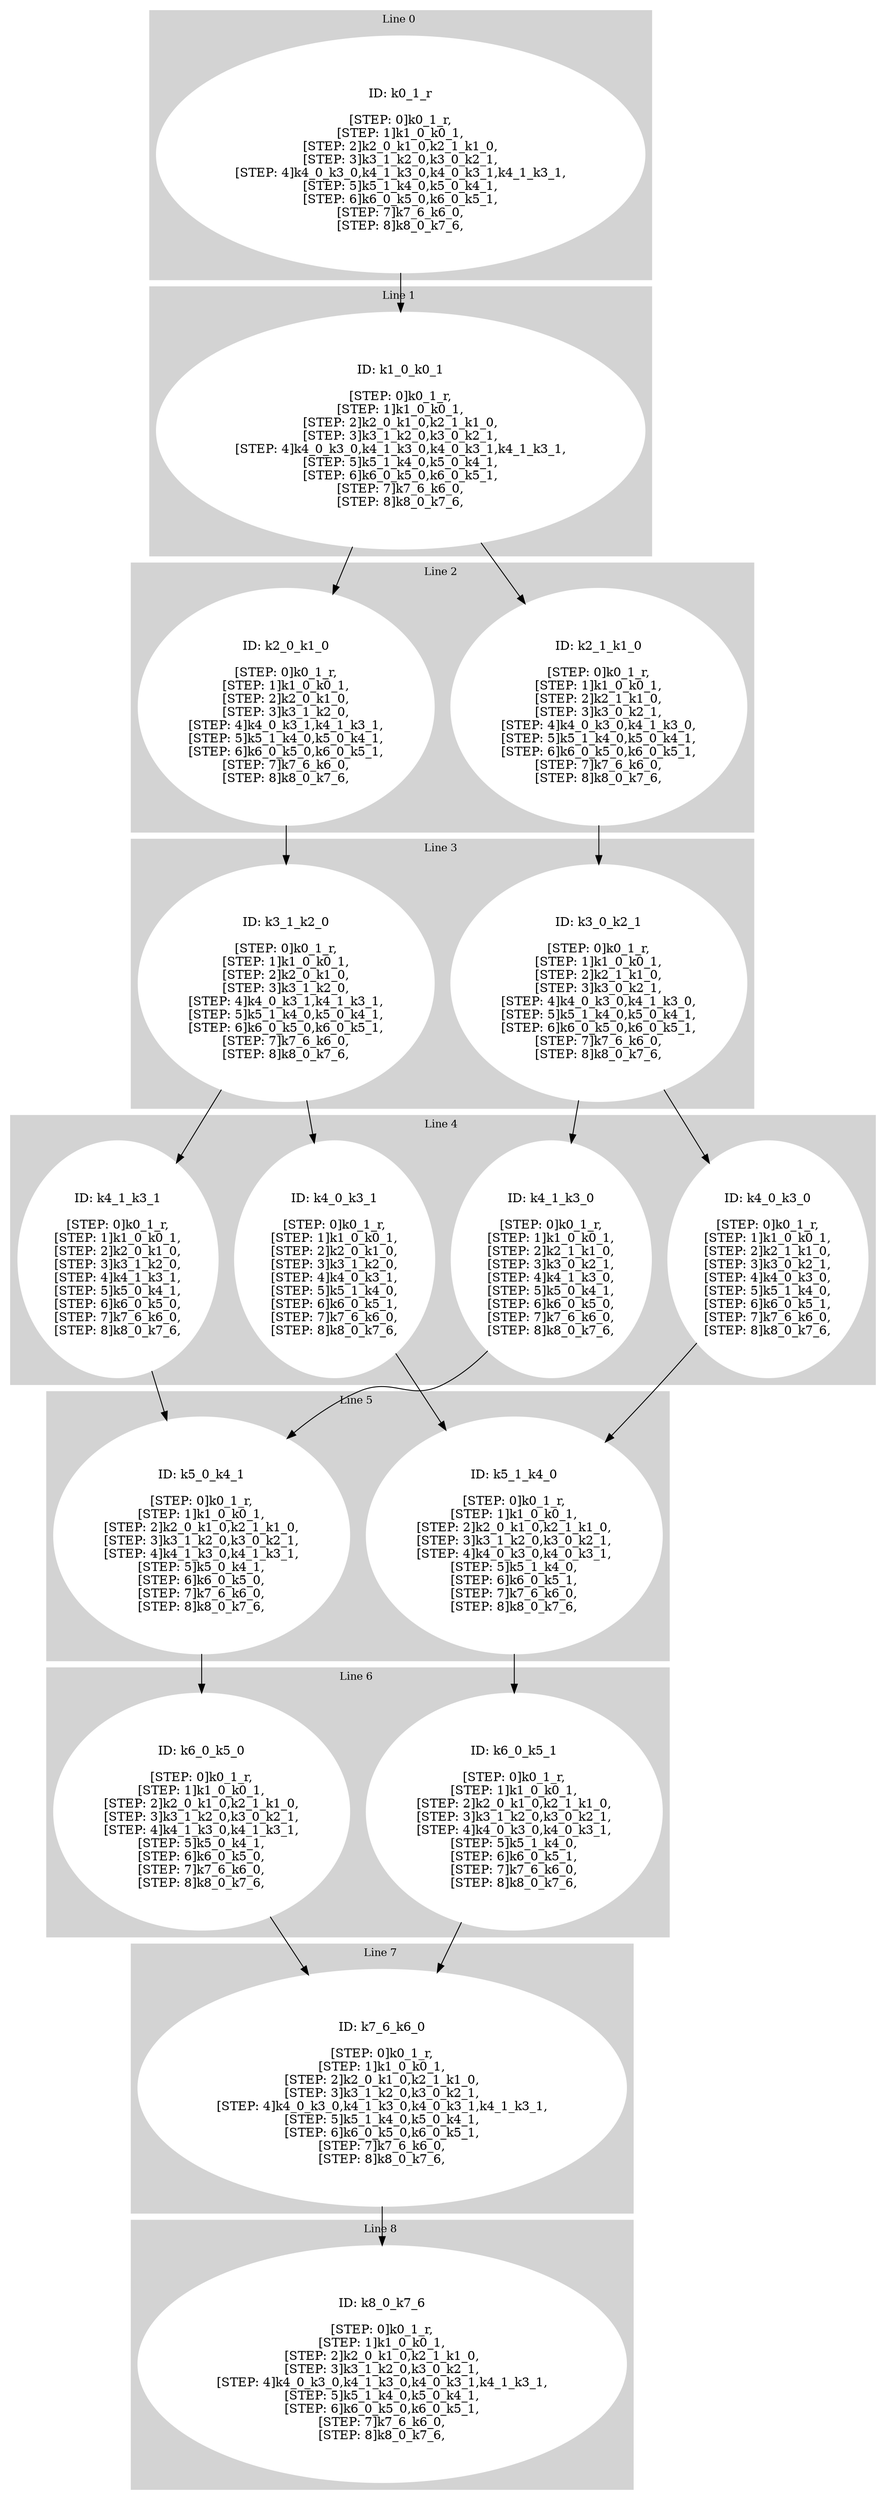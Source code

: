 digraph G {
     compound=true 
subgraph cluster_line_0 {
 style=filled;
 color=lightgrey; 
     node [style=filled,color=white]; 
k0_1_r [label=<<BR /> ID: k0_1_r <BR /> <BR />
[STEP: 0]k0_1_r,<BR />
[STEP: 1]k1_0_k0_1,<BR />
[STEP: 2]k2_0_k1_0,k2_1_k1_0,<BR />
[STEP: 3]k3_1_k2_0,k3_0_k2_1,<BR />
[STEP: 4]k4_0_k3_0,k4_1_k3_0,k4_0_k3_1,k4_1_k3_1,<BR />
[STEP: 5]k5_1_k4_0,k5_0_k4_1,<BR />
[STEP: 6]k6_0_k5_0,k6_0_k5_1,<BR />
[STEP: 7]k7_6_k6_0,<BR />
[STEP: 8]k8_0_k7_6,<BR />
>]
     fontsize="12" 
     label = "Line 0 " 
 }
subgraph cluster_line_1 {
 style=filled;
 color=lightgrey; 
     node [style=filled,color=white]; 
k1_0_k0_1 [label=<<BR /> ID: k1_0_k0_1 <BR /> <BR />
[STEP: 0]k0_1_r,<BR />
[STEP: 1]k1_0_k0_1,<BR />
[STEP: 2]k2_0_k1_0,k2_1_k1_0,<BR />
[STEP: 3]k3_1_k2_0,k3_0_k2_1,<BR />
[STEP: 4]k4_0_k3_0,k4_1_k3_0,k4_0_k3_1,k4_1_k3_1,<BR />
[STEP: 5]k5_1_k4_0,k5_0_k4_1,<BR />
[STEP: 6]k6_0_k5_0,k6_0_k5_1,<BR />
[STEP: 7]k7_6_k6_0,<BR />
[STEP: 8]k8_0_k7_6,<BR />
>]
     fontsize="12" 
     label = "Line 1 " 
 }
subgraph cluster_line_2 {
 style=filled;
 color=lightgrey; 
     node [style=filled,color=white]; 
k2_1_k1_0 [label=<<BR /> ID: k2_1_k1_0 <BR /> <BR />
[STEP: 0]k0_1_r,<BR />
[STEP: 1]k1_0_k0_1,<BR />
[STEP: 2]k2_1_k1_0,<BR />
[STEP: 3]k3_0_k2_1,<BR />
[STEP: 4]k4_0_k3_0,k4_1_k3_0,<BR />
[STEP: 5]k5_1_k4_0,k5_0_k4_1,<BR />
[STEP: 6]k6_0_k5_0,k6_0_k5_1,<BR />
[STEP: 7]k7_6_k6_0,<BR />
[STEP: 8]k8_0_k7_6,<BR />
>]k2_0_k1_0 [label=<<BR /> ID: k2_0_k1_0 <BR /> <BR />
[STEP: 0]k0_1_r,<BR />
[STEP: 1]k1_0_k0_1,<BR />
[STEP: 2]k2_0_k1_0,<BR />
[STEP: 3]k3_1_k2_0,<BR />
[STEP: 4]k4_0_k3_1,k4_1_k3_1,<BR />
[STEP: 5]k5_1_k4_0,k5_0_k4_1,<BR />
[STEP: 6]k6_0_k5_0,k6_0_k5_1,<BR />
[STEP: 7]k7_6_k6_0,<BR />
[STEP: 8]k8_0_k7_6,<BR />
>]
     fontsize="12" 
     label = "Line 2 " 
 }
subgraph cluster_line_3 {
 style=filled;
 color=lightgrey; 
     node [style=filled,color=white]; 
k3_0_k2_1 [label=<<BR /> ID: k3_0_k2_1 <BR /> <BR />
[STEP: 0]k0_1_r,<BR />
[STEP: 1]k1_0_k0_1,<BR />
[STEP: 2]k2_1_k1_0,<BR />
[STEP: 3]k3_0_k2_1,<BR />
[STEP: 4]k4_0_k3_0,k4_1_k3_0,<BR />
[STEP: 5]k5_1_k4_0,k5_0_k4_1,<BR />
[STEP: 6]k6_0_k5_0,k6_0_k5_1,<BR />
[STEP: 7]k7_6_k6_0,<BR />
[STEP: 8]k8_0_k7_6,<BR />
>]k3_1_k2_0 [label=<<BR /> ID: k3_1_k2_0 <BR /> <BR />
[STEP: 0]k0_1_r,<BR />
[STEP: 1]k1_0_k0_1,<BR />
[STEP: 2]k2_0_k1_0,<BR />
[STEP: 3]k3_1_k2_0,<BR />
[STEP: 4]k4_0_k3_1,k4_1_k3_1,<BR />
[STEP: 5]k5_1_k4_0,k5_0_k4_1,<BR />
[STEP: 6]k6_0_k5_0,k6_0_k5_1,<BR />
[STEP: 7]k7_6_k6_0,<BR />
[STEP: 8]k8_0_k7_6,<BR />
>]
     fontsize="12" 
     label = "Line 3 " 
 }
subgraph cluster_line_4 {
 style=filled;
 color=lightgrey; 
     node [style=filled,color=white]; 
k4_1_k3_0 [label=<<BR /> ID: k4_1_k3_0 <BR /> <BR />
[STEP: 0]k0_1_r,<BR />
[STEP: 1]k1_0_k0_1,<BR />
[STEP: 2]k2_1_k1_0,<BR />
[STEP: 3]k3_0_k2_1,<BR />
[STEP: 4]k4_1_k3_0,<BR />
[STEP: 5]k5_0_k4_1,<BR />
[STEP: 6]k6_0_k5_0,<BR />
[STEP: 7]k7_6_k6_0,<BR />
[STEP: 8]k8_0_k7_6,<BR />
>]k4_1_k3_1 [label=<<BR /> ID: k4_1_k3_1 <BR /> <BR />
[STEP: 0]k0_1_r,<BR />
[STEP: 1]k1_0_k0_1,<BR />
[STEP: 2]k2_0_k1_0,<BR />
[STEP: 3]k3_1_k2_0,<BR />
[STEP: 4]k4_1_k3_1,<BR />
[STEP: 5]k5_0_k4_1,<BR />
[STEP: 6]k6_0_k5_0,<BR />
[STEP: 7]k7_6_k6_0,<BR />
[STEP: 8]k8_0_k7_6,<BR />
>]k4_0_k3_1 [label=<<BR /> ID: k4_0_k3_1 <BR /> <BR />
[STEP: 0]k0_1_r,<BR />
[STEP: 1]k1_0_k0_1,<BR />
[STEP: 2]k2_0_k1_0,<BR />
[STEP: 3]k3_1_k2_0,<BR />
[STEP: 4]k4_0_k3_1,<BR />
[STEP: 5]k5_1_k4_0,<BR />
[STEP: 6]k6_0_k5_1,<BR />
[STEP: 7]k7_6_k6_0,<BR />
[STEP: 8]k8_0_k7_6,<BR />
>]k4_0_k3_0 [label=<<BR /> ID: k4_0_k3_0 <BR /> <BR />
[STEP: 0]k0_1_r,<BR />
[STEP: 1]k1_0_k0_1,<BR />
[STEP: 2]k2_1_k1_0,<BR />
[STEP: 3]k3_0_k2_1,<BR />
[STEP: 4]k4_0_k3_0,<BR />
[STEP: 5]k5_1_k4_0,<BR />
[STEP: 6]k6_0_k5_1,<BR />
[STEP: 7]k7_6_k6_0,<BR />
[STEP: 8]k8_0_k7_6,<BR />
>]
     fontsize="12" 
     label = "Line 4 " 
 }
subgraph cluster_line_5 {
 style=filled;
 color=lightgrey; 
     node [style=filled,color=white]; 
k5_1_k4_0 [label=<<BR /> ID: k5_1_k4_0 <BR /> <BR />
[STEP: 0]k0_1_r,<BR />
[STEP: 1]k1_0_k0_1,<BR />
[STEP: 2]k2_0_k1_0,k2_1_k1_0,<BR />
[STEP: 3]k3_1_k2_0,k3_0_k2_1,<BR />
[STEP: 4]k4_0_k3_0,k4_0_k3_1,<BR />
[STEP: 5]k5_1_k4_0,<BR />
[STEP: 6]k6_0_k5_1,<BR />
[STEP: 7]k7_6_k6_0,<BR />
[STEP: 8]k8_0_k7_6,<BR />
>]k5_0_k4_1 [label=<<BR /> ID: k5_0_k4_1 <BR /> <BR />
[STEP: 0]k0_1_r,<BR />
[STEP: 1]k1_0_k0_1,<BR />
[STEP: 2]k2_0_k1_0,k2_1_k1_0,<BR />
[STEP: 3]k3_1_k2_0,k3_0_k2_1,<BR />
[STEP: 4]k4_1_k3_0,k4_1_k3_1,<BR />
[STEP: 5]k5_0_k4_1,<BR />
[STEP: 6]k6_0_k5_0,<BR />
[STEP: 7]k7_6_k6_0,<BR />
[STEP: 8]k8_0_k7_6,<BR />
>]
     fontsize="12" 
     label = "Line 5 " 
 }
subgraph cluster_line_6 {
 style=filled;
 color=lightgrey; 
     node [style=filled,color=white]; 
k6_0_k5_1 [label=<<BR /> ID: k6_0_k5_1 <BR /> <BR />
[STEP: 0]k0_1_r,<BR />
[STEP: 1]k1_0_k0_1,<BR />
[STEP: 2]k2_0_k1_0,k2_1_k1_0,<BR />
[STEP: 3]k3_1_k2_0,k3_0_k2_1,<BR />
[STEP: 4]k4_0_k3_0,k4_0_k3_1,<BR />
[STEP: 5]k5_1_k4_0,<BR />
[STEP: 6]k6_0_k5_1,<BR />
[STEP: 7]k7_6_k6_0,<BR />
[STEP: 8]k8_0_k7_6,<BR />
>]k6_0_k5_0 [label=<<BR /> ID: k6_0_k5_0 <BR /> <BR />
[STEP: 0]k0_1_r,<BR />
[STEP: 1]k1_0_k0_1,<BR />
[STEP: 2]k2_0_k1_0,k2_1_k1_0,<BR />
[STEP: 3]k3_1_k2_0,k3_0_k2_1,<BR />
[STEP: 4]k4_1_k3_0,k4_1_k3_1,<BR />
[STEP: 5]k5_0_k4_1,<BR />
[STEP: 6]k6_0_k5_0,<BR />
[STEP: 7]k7_6_k6_0,<BR />
[STEP: 8]k8_0_k7_6,<BR />
>]
     fontsize="12" 
     label = "Line 6 " 
 }
subgraph cluster_line_7 {
 style=filled;
 color=lightgrey; 
     node [style=filled,color=white]; 
k7_6_k6_0 [label=<<BR /> ID: k7_6_k6_0 <BR /> <BR />
[STEP: 0]k0_1_r,<BR />
[STEP: 1]k1_0_k0_1,<BR />
[STEP: 2]k2_0_k1_0,k2_1_k1_0,<BR />
[STEP: 3]k3_1_k2_0,k3_0_k2_1,<BR />
[STEP: 4]k4_0_k3_0,k4_1_k3_0,k4_0_k3_1,k4_1_k3_1,<BR />
[STEP: 5]k5_1_k4_0,k5_0_k4_1,<BR />
[STEP: 6]k6_0_k5_0,k6_0_k5_1,<BR />
[STEP: 7]k7_6_k6_0,<BR />
[STEP: 8]k8_0_k7_6,<BR />
>]
     fontsize="12" 
     label = "Line 7 " 
 }
subgraph cluster_line_8 {
 style=filled;
 color=lightgrey; 
     node [style=filled,color=white]; 
k8_0_k7_6 [label=<<BR /> ID: k8_0_k7_6 <BR /> <BR />
[STEP: 0]k0_1_r,<BR />
[STEP: 1]k1_0_k0_1,<BR />
[STEP: 2]k2_0_k1_0,k2_1_k1_0,<BR />
[STEP: 3]k3_1_k2_0,k3_0_k2_1,<BR />
[STEP: 4]k4_0_k3_0,k4_1_k3_0,k4_0_k3_1,k4_1_k3_1,<BR />
[STEP: 5]k5_1_k4_0,k5_0_k4_1,<BR />
[STEP: 6]k6_0_k5_0,k6_0_k5_1,<BR />
[STEP: 7]k7_6_k6_0,<BR />
[STEP: 8]k8_0_k7_6,<BR />
>]
     fontsize="12" 
     label = "Line 8 " 
 }
k0_1_r -> k1_0_k0_1
k1_0_k0_1 -> k2_0_k1_0
k1_0_k0_1 -> k2_1_k1_0
k2_1_k1_0 -> k3_0_k2_1
k2_0_k1_0 -> k3_1_k2_0
k3_0_k2_1 -> k4_1_k3_0
k3_0_k2_1 -> k4_0_k3_0
k3_1_k2_0 -> k4_1_k3_1
k3_1_k2_0 -> k4_0_k3_1
k4_1_k3_0 -> k5_0_k4_1
k4_1_k3_1 -> k5_0_k4_1
k4_0_k3_1 -> k5_1_k4_0
k4_0_k3_0 -> k5_1_k4_0
k5_1_k4_0 -> k6_0_k5_1
k5_0_k4_1 -> k6_0_k5_0
k6_0_k5_1 -> k7_6_k6_0
k6_0_k5_0 -> k7_6_k6_0
k7_6_k6_0 -> k8_0_k7_6
}